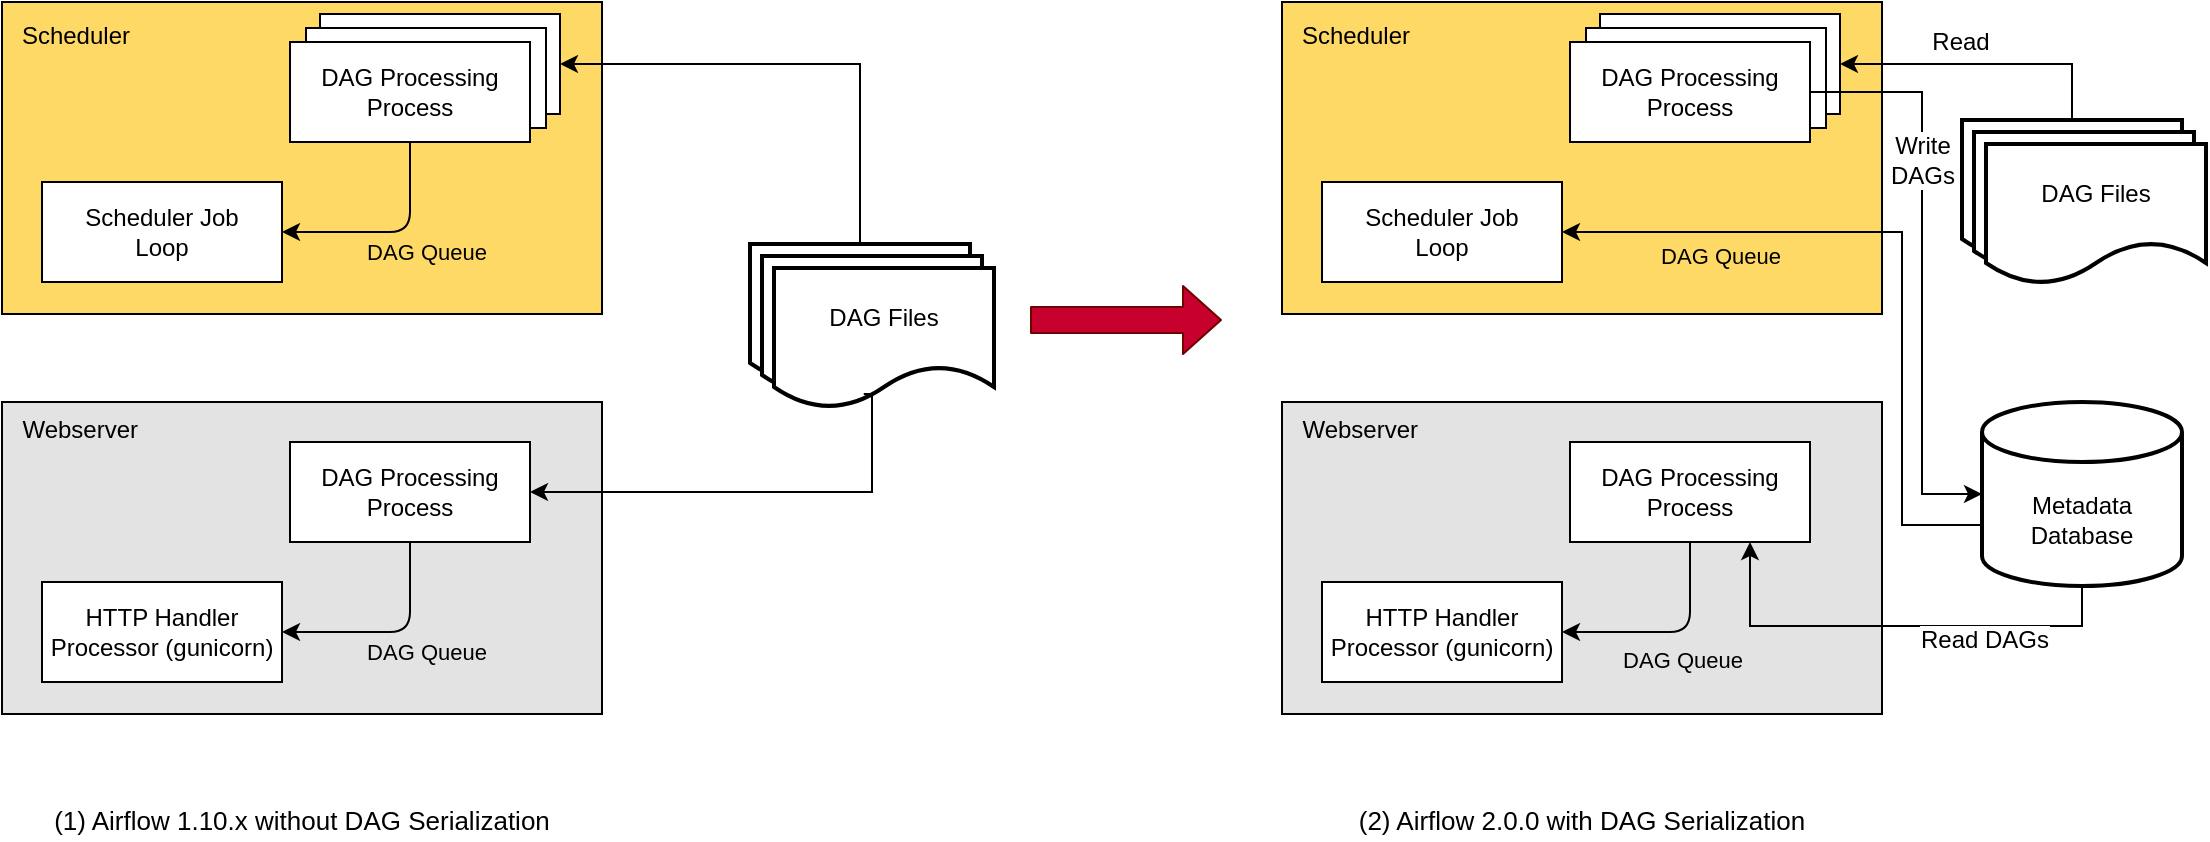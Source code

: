 <mxfile version="14.1.8" type="device"><diagram id="wQZLkpqBxu2kzbfBgcpu" name="Page-1"><mxGraphModel dx="1284" dy="798" grid="1" gridSize="10" guides="1" tooltips="1" connect="1" arrows="1" fold="1" page="1" pageScale="1" pageWidth="1169" pageHeight="827" math="0" shadow="0"><root><mxCell id="0"/><mxCell id="1" parent="0"/><mxCell id="mB6qBBNFdP3DdndAjNZ5-8" value="" style="group" parent="1" vertex="1" connectable="0"><mxGeometry x="60" y="107" width="336" height="170" as="geometry"/></mxCell><mxCell id="mB6qBBNFdP3DdndAjNZ5-2" value="Scheduler" style="whiteSpace=wrap;html=1;fillColor=#FFD966;align=right;labelPosition=left;verticalLabelPosition=top;verticalAlign=bottom;spacingRight=0;spacingTop=0;spacingBottom=0;movableLabel=1;" parent="mB6qBBNFdP3DdndAjNZ5-8" vertex="1"><mxGeometry x="-20" y="-6" width="300" height="156" as="geometry"><mxPoint x="66" y="26" as="offset"/></mxGeometry></mxCell><mxCell id="mB6qBBNFdP3DdndAjNZ5-3" value="Scheduler Job &lt;br&gt;Loop" style="rounded=0;whiteSpace=wrap;html=1;" parent="mB6qBBNFdP3DdndAjNZ5-8" vertex="1"><mxGeometry y="84" width="120" height="50" as="geometry"/></mxCell><mxCell id="mB6qBBNFdP3DdndAjNZ5-7" style="edgeStyle=orthogonalEdgeStyle;orthogonalLoop=1;jettySize=auto;html=1;exitX=0.5;exitY=1;exitDx=0;exitDy=0;entryX=1;entryY=0.5;entryDx=0;entryDy=0;rounded=1;" parent="mB6qBBNFdP3DdndAjNZ5-8" source="mB6qBBNFdP3DdndAjNZ5-4" target="mB6qBBNFdP3DdndAjNZ5-3" edge="1"><mxGeometry relative="1" as="geometry"/></mxCell><mxCell id="mB6qBBNFdP3DdndAjNZ5-16" value="DAG Queue" style="edgeLabel;html=1;align=center;verticalAlign=middle;resizable=0;points=[];labelBackgroundColor=none;" parent="mB6qBBNFdP3DdndAjNZ5-7" vertex="1" connectable="0"><mxGeometry x="-0.53" y="1" relative="1" as="geometry"><mxPoint x="7" y="29" as="offset"/></mxGeometry></mxCell><mxCell id="mB6qBBNFdP3DdndAjNZ5-17" value="" style="group" parent="mB6qBBNFdP3DdndAjNZ5-8" vertex="1" connectable="0"><mxGeometry x="124" width="135" height="64" as="geometry"/></mxCell><mxCell id="mB6qBBNFdP3DdndAjNZ5-6" value="DAG Processing Process" style="rounded=0;whiteSpace=wrap;html=1;" parent="mB6qBBNFdP3DdndAjNZ5-17" vertex="1"><mxGeometry x="15" width="120" height="50" as="geometry"/></mxCell><mxCell id="mB6qBBNFdP3DdndAjNZ5-5" value="DAG Processing Process" style="rounded=0;whiteSpace=wrap;html=1;" parent="mB6qBBNFdP3DdndAjNZ5-17" vertex="1"><mxGeometry x="8" y="7" width="120" height="50" as="geometry"/></mxCell><mxCell id="mB6qBBNFdP3DdndAjNZ5-4" value="DAG Processing Process" style="rounded=0;whiteSpace=wrap;html=1;" parent="mB6qBBNFdP3DdndAjNZ5-17" vertex="1"><mxGeometry y="14" width="120" height="50" as="geometry"/></mxCell><mxCell id="mB6qBBNFdP3DdndAjNZ5-18" value="" style="group" parent="1" vertex="1" connectable="0"><mxGeometry x="60" y="307" width="336" height="170" as="geometry"/></mxCell><mxCell id="mB6qBBNFdP3DdndAjNZ5-19" value="Webserver" style="whiteSpace=wrap;html=1;align=right;labelPosition=left;verticalLabelPosition=top;verticalAlign=bottom;spacingRight=0;spacingTop=0;spacingBottom=0;movableLabel=1;fillColor=#E3E3E3;" parent="mB6qBBNFdP3DdndAjNZ5-18" vertex="1"><mxGeometry x="-20" y="-6" width="300" height="156" as="geometry"><mxPoint x="70" y="23" as="offset"/></mxGeometry></mxCell><mxCell id="mB6qBBNFdP3DdndAjNZ5-20" value="HTTP Handler Processor (gunicorn)" style="rounded=0;whiteSpace=wrap;html=1;" parent="mB6qBBNFdP3DdndAjNZ5-18" vertex="1"><mxGeometry y="84" width="120" height="50" as="geometry"/></mxCell><mxCell id="mB6qBBNFdP3DdndAjNZ5-21" style="edgeStyle=orthogonalEdgeStyle;orthogonalLoop=1;jettySize=auto;html=1;exitX=0.5;exitY=1;exitDx=0;exitDy=0;entryX=1;entryY=0.5;entryDx=0;entryDy=0;rounded=1;" parent="mB6qBBNFdP3DdndAjNZ5-18" source="mB6qBBNFdP3DdndAjNZ5-26" target="mB6qBBNFdP3DdndAjNZ5-20" edge="1"><mxGeometry relative="1" as="geometry"/></mxCell><mxCell id="mB6qBBNFdP3DdndAjNZ5-22" value="DAG Queue" style="edgeLabel;html=1;align=center;verticalAlign=middle;resizable=0;points=[];labelBackgroundColor=none;" parent="mB6qBBNFdP3DdndAjNZ5-21" vertex="1" connectable="0"><mxGeometry x="-0.53" y="1" relative="1" as="geometry"><mxPoint x="7" y="29" as="offset"/></mxGeometry></mxCell><mxCell id="mB6qBBNFdP3DdndAjNZ5-23" value="" style="group" parent="mB6qBBNFdP3DdndAjNZ5-18" vertex="1" connectable="0"><mxGeometry x="124" width="135" height="64" as="geometry"/></mxCell><mxCell id="mB6qBBNFdP3DdndAjNZ5-26" value="DAG Processing Process" style="rounded=0;whiteSpace=wrap;html=1;" parent="mB6qBBNFdP3DdndAjNZ5-23" vertex="1"><mxGeometry y="14" width="120" height="50" as="geometry"/></mxCell><mxCell id="mB6qBBNFdP3DdndAjNZ5-30" value="" style="group;strokeWidth=2;" parent="1" vertex="1" connectable="0"><mxGeometry x="414" y="222" width="140" height="100" as="geometry"/></mxCell><mxCell id="mB6qBBNFdP3DdndAjNZ5-27" value="" style="shape=document;whiteSpace=wrap;html=1;boundedLbl=1;labelBackgroundColor=none;strokeColor=#000000;align=left;fillColor=#FFFFFF;strokeWidth=2;" parent="mB6qBBNFdP3DdndAjNZ5-30" vertex="1"><mxGeometry width="110" height="70" as="geometry"/></mxCell><mxCell id="mB6qBBNFdP3DdndAjNZ5-28" value="" style="shape=document;whiteSpace=wrap;html=1;boundedLbl=1;labelBackgroundColor=none;strokeColor=#000000;align=left;fillColor=#FFFFFF;strokeWidth=2;" parent="mB6qBBNFdP3DdndAjNZ5-30" vertex="1"><mxGeometry x="6" y="6" width="110" height="70" as="geometry"/></mxCell><mxCell id="mB6qBBNFdP3DdndAjNZ5-29" value="DAG Files" style="shape=document;whiteSpace=wrap;html=1;boundedLbl=1;labelBackgroundColor=none;strokeColor=#000000;align=center;fillColor=#FFFFFF;strokeWidth=2;" parent="mB6qBBNFdP3DdndAjNZ5-30" vertex="1"><mxGeometry x="12" y="12" width="110" height="70" as="geometry"/></mxCell><mxCell id="mB6qBBNFdP3DdndAjNZ5-31" style="edgeStyle=orthogonalEdgeStyle;rounded=0;orthogonalLoop=1;jettySize=auto;html=1;entryX=1;entryY=0.5;entryDx=0;entryDy=0;exitX=0.5;exitY=0;exitDx=0;exitDy=0;" parent="1" source="mB6qBBNFdP3DdndAjNZ5-27" target="mB6qBBNFdP3DdndAjNZ5-6" edge="1"><mxGeometry relative="1" as="geometry"/></mxCell><mxCell id="mB6qBBNFdP3DdndAjNZ5-34" style="edgeStyle=orthogonalEdgeStyle;rounded=0;orthogonalLoop=1;jettySize=auto;html=1;entryX=1;entryY=0.5;entryDx=0;entryDy=0;exitX=0.408;exitY=0.9;exitDx=0;exitDy=0;exitPerimeter=0;" parent="1" source="mB6qBBNFdP3DdndAjNZ5-29" target="mB6qBBNFdP3DdndAjNZ5-26" edge="1"><mxGeometry relative="1" as="geometry"><Array as="points"><mxPoint x="475" y="346"/></Array></mxGeometry></mxCell><mxCell id="hhJR0WsxjusfTOIPtRtb-1" value="" style="group" vertex="1" connectable="0" parent="1"><mxGeometry x="700" y="107" width="336" height="170" as="geometry"/></mxCell><mxCell id="hhJR0WsxjusfTOIPtRtb-2" value="Scheduler" style="whiteSpace=wrap;html=1;fillColor=#FFD966;align=right;labelPosition=left;verticalLabelPosition=top;verticalAlign=bottom;spacingRight=0;spacingTop=0;spacingBottom=0;movableLabel=1;" vertex="1" parent="hhJR0WsxjusfTOIPtRtb-1"><mxGeometry x="-20" y="-6" width="300" height="156" as="geometry"><mxPoint x="66" y="26" as="offset"/></mxGeometry></mxCell><mxCell id="hhJR0WsxjusfTOIPtRtb-3" value="Scheduler Job &lt;br&gt;Loop" style="rounded=0;whiteSpace=wrap;html=1;" vertex="1" parent="hhJR0WsxjusfTOIPtRtb-1"><mxGeometry y="84" width="120" height="50" as="geometry"/></mxCell><mxCell id="hhJR0WsxjusfTOIPtRtb-6" value="" style="group" vertex="1" connectable="0" parent="hhJR0WsxjusfTOIPtRtb-1"><mxGeometry x="124" width="135" height="64" as="geometry"/></mxCell><mxCell id="hhJR0WsxjusfTOIPtRtb-7" value="DAG Processing Process" style="rounded=0;whiteSpace=wrap;html=1;" vertex="1" parent="hhJR0WsxjusfTOIPtRtb-6"><mxGeometry x="15" width="120" height="50" as="geometry"/></mxCell><mxCell id="hhJR0WsxjusfTOIPtRtb-8" value="DAG Processing Process" style="rounded=0;whiteSpace=wrap;html=1;" vertex="1" parent="hhJR0WsxjusfTOIPtRtb-6"><mxGeometry x="8" y="7" width="120" height="50" as="geometry"/></mxCell><mxCell id="hhJR0WsxjusfTOIPtRtb-9" value="DAG Processing Process" style="rounded=0;whiteSpace=wrap;html=1;" vertex="1" parent="hhJR0WsxjusfTOIPtRtb-6"><mxGeometry y="14" width="120" height="50" as="geometry"/></mxCell><mxCell id="hhJR0WsxjusfTOIPtRtb-10" value="Webserver" style="whiteSpace=wrap;html=1;align=right;labelPosition=left;verticalLabelPosition=top;verticalAlign=bottom;spacingRight=0;spacingTop=0;spacingBottom=0;movableLabel=1;fillColor=#E3E3E3;" vertex="1" parent="1"><mxGeometry x="680" y="301" width="300" height="156" as="geometry"><mxPoint x="70" y="23" as="offset"/></mxGeometry></mxCell><mxCell id="hhJR0WsxjusfTOIPtRtb-11" value="HTTP Handler Processor (gunicorn)" style="rounded=0;whiteSpace=wrap;html=1;" vertex="1" parent="1"><mxGeometry x="700" y="391" width="120" height="50" as="geometry"/></mxCell><mxCell id="hhJR0WsxjusfTOIPtRtb-12" style="edgeStyle=orthogonalEdgeStyle;orthogonalLoop=1;jettySize=auto;html=1;exitX=0.5;exitY=1;exitDx=0;exitDy=0;entryX=1;entryY=0.5;entryDx=0;entryDy=0;rounded=1;" edge="1" parent="1" source="hhJR0WsxjusfTOIPtRtb-15" target="hhJR0WsxjusfTOIPtRtb-11"><mxGeometry relative="1" as="geometry"/></mxCell><mxCell id="hhJR0WsxjusfTOIPtRtb-13" value="DAG Queue" style="edgeLabel;html=1;align=center;verticalAlign=middle;resizable=0;points=[];labelBackgroundColor=none;" vertex="1" connectable="0" parent="hhJR0WsxjusfTOIPtRtb-12"><mxGeometry x="-0.53" y="1" relative="1" as="geometry"><mxPoint x="-5" y="33" as="offset"/></mxGeometry></mxCell><mxCell id="hhJR0WsxjusfTOIPtRtb-14" value="" style="group" vertex="1" connectable="0" parent="1"><mxGeometry x="824" y="307" width="135" height="64" as="geometry"/></mxCell><mxCell id="hhJR0WsxjusfTOIPtRtb-15" value="DAG Processing Process" style="rounded=0;whiteSpace=wrap;html=1;" vertex="1" parent="hhJR0WsxjusfTOIPtRtb-14"><mxGeometry y="14" width="120" height="50" as="geometry"/></mxCell><mxCell id="hhJR0WsxjusfTOIPtRtb-16" value="" style="shape=document;whiteSpace=wrap;html=1;boundedLbl=1;labelBackgroundColor=none;strokeColor=#000000;align=left;fillColor=#FFFFFF;strokeWidth=2;" vertex="1" parent="1"><mxGeometry x="1020" y="160" width="110" height="70" as="geometry"/></mxCell><mxCell id="hhJR0WsxjusfTOIPtRtb-17" value="" style="shape=document;whiteSpace=wrap;html=1;boundedLbl=1;labelBackgroundColor=none;strokeColor=#000000;align=left;fillColor=#FFFFFF;strokeWidth=2;" vertex="1" parent="1"><mxGeometry x="1026" y="166" width="110" height="70" as="geometry"/></mxCell><mxCell id="hhJR0WsxjusfTOIPtRtb-18" value="DAG Files" style="shape=document;whiteSpace=wrap;html=1;boundedLbl=1;labelBackgroundColor=none;strokeColor=#000000;align=center;fillColor=#FFFFFF;strokeWidth=2;" vertex="1" parent="1"><mxGeometry x="1032" y="172" width="110" height="70" as="geometry"/></mxCell><mxCell id="hhJR0WsxjusfTOIPtRtb-19" style="edgeStyle=orthogonalEdgeStyle;rounded=0;orthogonalLoop=1;jettySize=auto;html=1;entryX=1;entryY=0.5;entryDx=0;entryDy=0;exitX=0.5;exitY=0;exitDx=0;exitDy=0;" edge="1" parent="1" source="hhJR0WsxjusfTOIPtRtb-16" target="hhJR0WsxjusfTOIPtRtb-7"><mxGeometry relative="1" as="geometry"/></mxCell><mxCell id="hhJR0WsxjusfTOIPtRtb-22" value="Read" style="edgeLabel;html=1;align=center;verticalAlign=middle;resizable=0;points=[];fontSize=12;" vertex="1" connectable="0" parent="hhJR0WsxjusfTOIPtRtb-19"><mxGeometry x="0.363" relative="1" as="geometry"><mxPoint x="14" y="-11" as="offset"/></mxGeometry></mxCell><mxCell id="hhJR0WsxjusfTOIPtRtb-24" style="edgeStyle=orthogonalEdgeStyle;rounded=0;orthogonalLoop=1;jettySize=auto;html=1;exitX=0.5;exitY=1;exitDx=0;exitDy=0;exitPerimeter=0;fontSize=12;entryX=0.75;entryY=1;entryDx=0;entryDy=0;" edge="1" parent="1" source="hhJR0WsxjusfTOIPtRtb-21" target="hhJR0WsxjusfTOIPtRtb-15"><mxGeometry relative="1" as="geometry"><Array as="points"><mxPoint x="1080" y="413"/><mxPoint x="914" y="413"/></Array></mxGeometry></mxCell><mxCell id="hhJR0WsxjusfTOIPtRtb-25" value="Read DAGs" style="edgeLabel;html=1;align=center;verticalAlign=middle;resizable=0;points=[];fontSize=12;" vertex="1" connectable="0" parent="hhJR0WsxjusfTOIPtRtb-24"><mxGeometry x="-0.489" y="-1" relative="1" as="geometry"><mxPoint x="-11" y="8" as="offset"/></mxGeometry></mxCell><mxCell id="hhJR0WsxjusfTOIPtRtb-21" value="Metadata Database" style="shape=cylinder3;whiteSpace=wrap;html=1;boundedLbl=1;backgroundOutline=1;size=15;strokeWidth=2;" vertex="1" parent="1"><mxGeometry x="1030" y="301" width="100" height="92" as="geometry"/></mxCell><mxCell id="hhJR0WsxjusfTOIPtRtb-23" value="Write&lt;br&gt;DAGs" style="edgeStyle=orthogonalEdgeStyle;rounded=0;orthogonalLoop=1;jettySize=auto;html=1;exitX=1;exitY=0.5;exitDx=0;exitDy=0;entryX=0;entryY=0.5;entryDx=0;entryDy=0;entryPerimeter=0;fontSize=12;" edge="1" parent="1" source="hhJR0WsxjusfTOIPtRtb-9" target="hhJR0WsxjusfTOIPtRtb-21"><mxGeometry x="-0.373" relative="1" as="geometry"><Array as="points"><mxPoint x="1000" y="146"/><mxPoint x="1000" y="347"/></Array><mxPoint as="offset"/></mxGeometry></mxCell><mxCell id="hhJR0WsxjusfTOIPtRtb-26" value="" style="shape=flexArrow;endArrow=classic;html=1;fontSize=12;strokeColor=#6F0000;fillColor=#C7002D;width=13;" edge="1" parent="1"><mxGeometry width="50" height="50" relative="1" as="geometry"><mxPoint x="554" y="260" as="sourcePoint"/><mxPoint x="650" y="260" as="targetPoint"/></mxGeometry></mxCell><mxCell id="hhJR0WsxjusfTOIPtRtb-4" style="edgeStyle=orthogonalEdgeStyle;orthogonalLoop=1;jettySize=auto;html=1;entryX=1;entryY=0.5;entryDx=0;entryDy=0;rounded=0;exitX=0;exitY=0;exitDx=0;exitDy=61.5;exitPerimeter=0;" edge="1" parent="1" source="hhJR0WsxjusfTOIPtRtb-21" target="hhJR0WsxjusfTOIPtRtb-3"><mxGeometry relative="1" as="geometry"><mxPoint x="1020" y="360" as="sourcePoint"/><Array as="points"><mxPoint x="990" y="363"/><mxPoint x="990" y="216"/></Array></mxGeometry></mxCell><mxCell id="hhJR0WsxjusfTOIPtRtb-5" value="DAG Queue" style="edgeLabel;html=1;align=center;verticalAlign=middle;resizable=0;points=[];labelBackgroundColor=none;" vertex="1" connectable="0" parent="hhJR0WsxjusfTOIPtRtb-4"><mxGeometry x="-0.53" y="1" relative="1" as="geometry"><mxPoint x="-90" y="-90.5" as="offset"/></mxGeometry></mxCell><mxCell id="hhJR0WsxjusfTOIPtRtb-27" value="(1) Airflow 1.10.x without DAG Serialization" style="text;html=1;strokeColor=none;fillColor=none;align=center;verticalAlign=middle;whiteSpace=wrap;rounded=0;fontSize=13;fontStyle=0" vertex="1" parent="1"><mxGeometry x="40" y="500" width="300" height="20" as="geometry"/></mxCell><mxCell id="hhJR0WsxjusfTOIPtRtb-28" value="(2) Airflow 2.0.0 with DAG Serialization" style="text;html=1;strokeColor=none;fillColor=none;align=center;verticalAlign=middle;whiteSpace=wrap;rounded=0;fontSize=13;fontStyle=0" vertex="1" parent="1"><mxGeometry x="680" y="500" width="300" height="20" as="geometry"/></mxCell></root></mxGraphModel></diagram></mxfile>